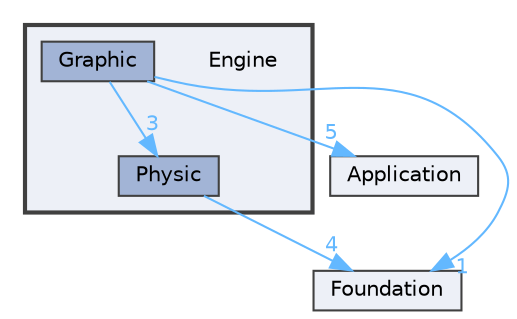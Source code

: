 digraph "Engine"
{
 // LATEX_PDF_SIZE
  bgcolor="transparent";
  edge [fontname=Helvetica,fontsize=10,labelfontname=Helvetica,labelfontsize=10];
  node [fontname=Helvetica,fontsize=10,shape=box,height=0.2,width=0.4];
  compound=true
  subgraph clusterdir_0b6ee6e7e9547e675db4add2e5de97da {
    graph [ bgcolor="#edf0f7", pencolor="grey25", label="", fontname=Helvetica,fontsize=10 style="filled,bold", URL="dir_0b6ee6e7e9547e675db4add2e5de97da.html",tooltip=""]
    dir_0b6ee6e7e9547e675db4add2e5de97da [shape=plaintext, label="Engine"];
  dir_8404e32aee7c4f7d7fc8d76c84d6a5ca [label="Graphic", fillcolor="#a2b4d6", color="grey25", style="filled", URL="dir_8404e32aee7c4f7d7fc8d76c84d6a5ca.html",tooltip=""];
  dir_8c85e81d571a4a64f072ff417f542c34 [label="Physic", fillcolor="#a2b4d6", color="grey25", style="filled", URL="dir_8c85e81d571a4a64f072ff417f542c34.html",tooltip=""];
  }
  dir_eb1463819d84903762eb6f59cc0c4383 [label="Application", fillcolor="#edf0f7", color="grey25", style="filled", URL="dir_eb1463819d84903762eb6f59cc0c4383.html",tooltip=""];
  dir_9c6fecefc2ae141615c171b02bcc3e3f [label="Foundation", fillcolor="#edf0f7", color="grey25", style="filled", URL="dir_9c6fecefc2ae141615c171b02bcc3e3f.html",tooltip=""];
  dir_8404e32aee7c4f7d7fc8d76c84d6a5ca->dir_8c85e81d571a4a64f072ff417f542c34 [headlabel="3", labeldistance=1.5 headhref="dir_000003_000004.html" href="dir_000003_000004.html" color="steelblue1" fontcolor="steelblue1"];
  dir_8404e32aee7c4f7d7fc8d76c84d6a5ca->dir_9c6fecefc2ae141615c171b02bcc3e3f [headlabel="1", labeldistance=1.5 headhref="dir_000003_000002.html" href="dir_000003_000002.html" color="steelblue1" fontcolor="steelblue1"];
  dir_8404e32aee7c4f7d7fc8d76c84d6a5ca->dir_eb1463819d84903762eb6f59cc0c4383 [headlabel="5", labeldistance=1.5 headhref="dir_000003_000000.html" href="dir_000003_000000.html" color="steelblue1" fontcolor="steelblue1"];
  dir_8c85e81d571a4a64f072ff417f542c34->dir_9c6fecefc2ae141615c171b02bcc3e3f [headlabel="4", labeldistance=1.5 headhref="dir_000004_000002.html" href="dir_000004_000002.html" color="steelblue1" fontcolor="steelblue1"];
}
